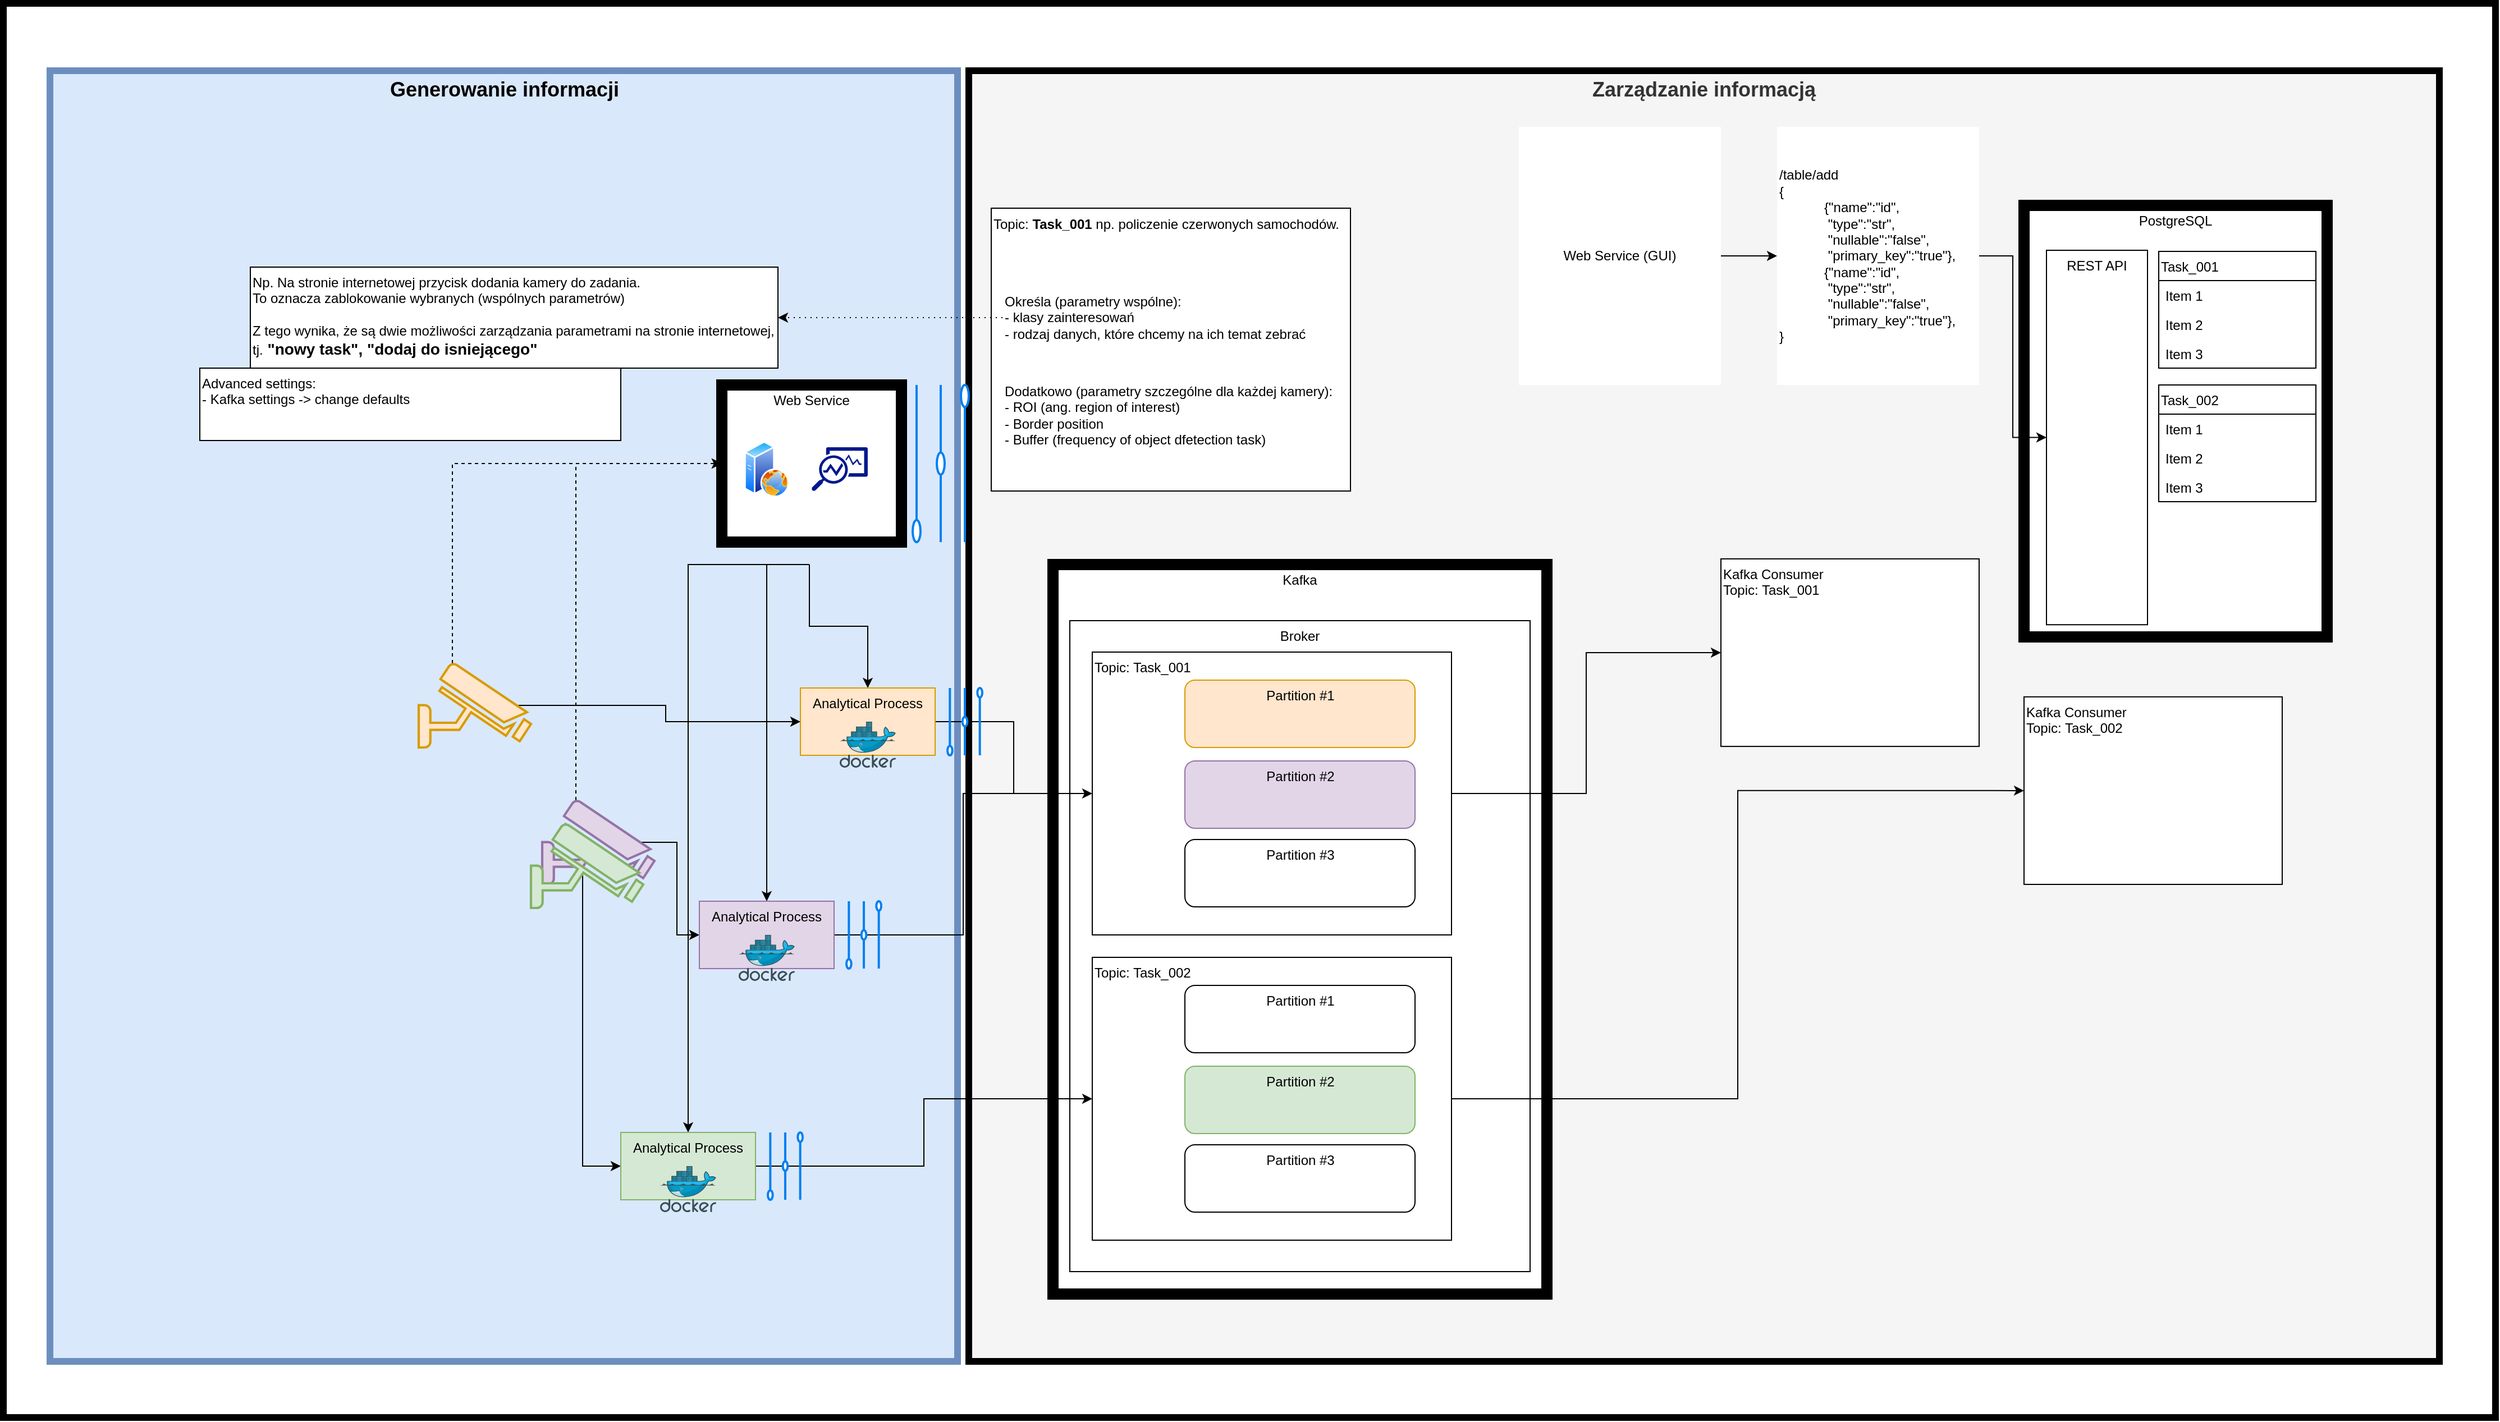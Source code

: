 <mxfile version="14.9.4" type="device"><diagram id="m31JHLI3Qw4AlTq-9Hac" name="Page-1"><mxGraphModel dx="2198" dy="1159" grid="1" gridSize="10" guides="1" tooltips="1" connect="1" arrows="1" fold="1" page="0" pageScale="1" pageWidth="850" pageHeight="1100" math="0" shadow="0"><root><mxCell id="0"/><mxCell id="1" parent="0"/><mxCell id="kLulCVBrWSz6s6NJLmIH-80" value="" style="rounded=0;whiteSpace=wrap;html=1;fontColor=#FF0000;strokeColor=#000000;strokeWidth=6;fillColor=#ffffff;align=left;verticalAlign=top;" parent="1" vertex="1"><mxGeometry x="-670" width="2220" height="1260" as="geometry"/></mxCell><mxCell id="kLulCVBrWSz6s6NJLmIH-81" value="&lt;font style=&quot;font-size: 18px&quot;&gt;&lt;b&gt;Generowanie informacji&lt;/b&gt;&lt;/font&gt;" style="rounded=0;whiteSpace=wrap;html=1;strokeWidth=6;fillColor=#dae8fc;align=center;verticalAlign=top;strokeColor=#6c8ebf;" parent="1" vertex="1"><mxGeometry x="-628.5" y="60" width="808.5" height="1150" as="geometry"/></mxCell><mxCell id="kLulCVBrWSz6s6NJLmIH-76" value="&lt;font style=&quot;font-size: 18px&quot;&gt;&lt;b&gt;Zarządzanie informacją&lt;/b&gt;&lt;/font&gt;" style="rounded=0;whiteSpace=wrap;html=1;fontColor=#333333;strokeWidth=6;fillColor=#f5f5f5;align=center;verticalAlign=top;" parent="1" vertex="1"><mxGeometry x="190" y="60" width="1310" height="1150" as="geometry"/></mxCell><mxCell id="kLulCVBrWSz6s6NJLmIH-1" value="Kafka" style="rounded=0;whiteSpace=wrap;html=1;verticalAlign=top;strokeWidth=10;" parent="1" vertex="1"><mxGeometry x="265" y="500" width="440" height="650" as="geometry"/></mxCell><mxCell id="kLulCVBrWSz6s6NJLmIH-2" value="PostgreSQL" style="rounded=0;whiteSpace=wrap;html=1;verticalAlign=top;strokeWidth=10;" parent="1" vertex="1"><mxGeometry x="1130" y="180" width="270" height="384.5" as="geometry"/></mxCell><mxCell id="kLulCVBrWSz6s6NJLmIH-3" value="Web Service" style="rounded=0;whiteSpace=wrap;html=1;verticalAlign=top;strokeWidth=10;" parent="1" vertex="1"><mxGeometry x="-30" y="340" width="160" height="140" as="geometry"/></mxCell><mxCell id="kLulCVBrWSz6s6NJLmIH-4" value="" style="aspect=fixed;perimeter=ellipsePerimeter;html=1;align=center;shadow=0;dashed=0;spacingTop=3;image;image=img/lib/active_directory/web_server.svg;" parent="1" vertex="1"><mxGeometry x="-10" y="390" width="40" height="50" as="geometry"/></mxCell><mxCell id="kLulCVBrWSz6s6NJLmIH-5" value="" style="aspect=fixed;pointerEvents=1;shadow=0;dashed=0;html=1;strokeColor=none;labelPosition=center;verticalLabelPosition=bottom;verticalAlign=top;align=center;fillColor=#00188D;shape=mxgraph.mscae.enterprise.monitor_running_apps" parent="1" vertex="1"><mxGeometry x="50" y="395.5" width="50" height="39" as="geometry"/></mxCell><mxCell id="kLulCVBrWSz6s6NJLmIH-34" style="edgeStyle=orthogonalEdgeStyle;rounded=0;orthogonalLoop=1;jettySize=auto;html=1;exitX=0.5;exitY=1;exitDx=0;exitDy=0;entryX=0.5;entryY=0;entryDx=0;entryDy=0;fontColor=#FF0000;" parent="1" source="kLulCVBrWSz6s6NJLmIH-6" target="kLulCVBrWSz6s6NJLmIH-7" edge="1"><mxGeometry relative="1" as="geometry"/></mxCell><mxCell id="kLulCVBrWSz6s6NJLmIH-35" style="edgeStyle=orthogonalEdgeStyle;rounded=0;orthogonalLoop=1;jettySize=auto;html=1;exitX=0.5;exitY=1;exitDx=0;exitDy=0;fontColor=#FF0000;" parent="1" source="kLulCVBrWSz6s6NJLmIH-6" target="kLulCVBrWSz6s6NJLmIH-27" edge="1"><mxGeometry relative="1" as="geometry"><Array as="points"><mxPoint x="10" y="500"/></Array></mxGeometry></mxCell><mxCell id="kLulCVBrWSz6s6NJLmIH-57" style="edgeStyle=orthogonalEdgeStyle;rounded=0;orthogonalLoop=1;jettySize=auto;html=1;exitX=0.5;exitY=1;exitDx=0;exitDy=0;fontColor=#FF0000;" parent="1" source="kLulCVBrWSz6s6NJLmIH-6" target="kLulCVBrWSz6s6NJLmIH-53" edge="1"><mxGeometry relative="1" as="geometry"><Array as="points"><mxPoint x="-60" y="500"/></Array></mxGeometry></mxCell><mxCell id="kLulCVBrWSz6s6NJLmIH-6" value="" style="shape=image;html=1;verticalAlign=top;verticalLabelPosition=bottom;labelBackgroundColor=#ffffff;imageAspect=0;aspect=fixed;image=https://cdn4.iconfinder.com/data/icons/6x16-free-application-icons/16/OK.png" parent="1" vertex="1"><mxGeometry x="30" y="464" width="36" height="36" as="geometry"/></mxCell><mxCell id="kLulCVBrWSz6s6NJLmIH-43" style="edgeStyle=orthogonalEdgeStyle;rounded=0;orthogonalLoop=1;jettySize=auto;html=1;exitX=1;exitY=0.5;exitDx=0;exitDy=0;fontColor=#FF0000;" parent="1" source="kLulCVBrWSz6s6NJLmIH-7" target="kLulCVBrWSz6s6NJLmIH-22" edge="1"><mxGeometry relative="1" as="geometry"/></mxCell><mxCell id="kLulCVBrWSz6s6NJLmIH-7" value="Analytical Process" style="rounded=0;whiteSpace=wrap;html=1;verticalAlign=top;fillColor=#ffe6cc;strokeColor=#d79b00;" parent="1" vertex="1"><mxGeometry x="40" y="610" width="120" height="60" as="geometry"/></mxCell><mxCell id="kLulCVBrWSz6s6NJLmIH-8" value="" style="shape=image;html=1;verticalAlign=top;verticalLabelPosition=bottom;labelBackgroundColor=#ffffff;imageAspect=0;aspect=fixed;image=https://cdn1.iconfinder.com/data/icons/jumpicon-basic-ui-line-1/32/-_Gear-Settings-Setting-Wheel--128.png" parent="1" vertex="1"><mxGeometry x="92" y="520" width="69" height="69" as="geometry"/></mxCell><mxCell id="kLulCVBrWSz6s6NJLmIH-10" value="" style="shape=image;html=1;verticalAlign=top;verticalLabelPosition=bottom;labelBackgroundColor=#ffffff;imageAspect=0;aspect=fixed;image=https://cdn1.iconfinder.com/data/icons/jumpicon-basic-ui-line-1/32/-_Gear-Settings-Setting-Wheel--128.png" parent="1" vertex="1"><mxGeometry x="132" y="559" width="39" height="39" as="geometry"/></mxCell><mxCell id="kLulCVBrWSz6s6NJLmIH-11" value="" style="aspect=fixed;html=1;points=[];align=center;image;fontSize=12;image=img/lib/mscae/Docker.svg;" parent="1" vertex="1"><mxGeometry x="75" y="640" width="50" height="41" as="geometry"/></mxCell><mxCell id="kLulCVBrWSz6s6NJLmIH-12" value="" style="html=1;verticalLabelPosition=bottom;align=center;labelBackgroundColor=#ffffff;verticalAlign=top;strokeWidth=2;strokeColor=#0080F0;shadow=0;dashed=0;shape=mxgraph.ios7.icons.volume;pointerEvents=1" parent="1" vertex="1"><mxGeometry x="140" y="340" width="50" height="140" as="geometry"/></mxCell><mxCell id="kLulCVBrWSz6s6NJLmIH-13" value="" style="html=1;verticalLabelPosition=bottom;align=center;labelBackgroundColor=#ffffff;verticalAlign=top;strokeWidth=2;strokeColor=#0080F0;shadow=0;dashed=0;shape=mxgraph.ios7.icons.volume;pointerEvents=1" parent="1" vertex="1"><mxGeometry x="171" y="610" width="31" height="60" as="geometry"/></mxCell><mxCell id="kLulCVBrWSz6s6NJLmIH-18" value="Broker" style="rounded=0;whiteSpace=wrap;html=1;verticalAlign=top;" parent="1" vertex="1"><mxGeometry x="280" y="550" width="410" height="580" as="geometry"/></mxCell><mxCell id="kLulCVBrWSz6s6NJLmIH-48" style="edgeStyle=orthogonalEdgeStyle;rounded=0;orthogonalLoop=1;jettySize=auto;html=1;exitX=1;exitY=0.5;exitDx=0;exitDy=0;entryX=0;entryY=0.5;entryDx=0;entryDy=0;fontColor=#FF0000;" parent="1" source="kLulCVBrWSz6s6NJLmIH-22" target="kLulCVBrWSz6s6NJLmIH-47" edge="1"><mxGeometry relative="1" as="geometry"/></mxCell><mxCell id="kLulCVBrWSz6s6NJLmIH-22" value="Topic: Task_001" style="rounded=0;whiteSpace=wrap;verticalAlign=top;align=left;html=1;" parent="1" vertex="1"><mxGeometry x="300" y="578" width="320" height="252" as="geometry"/></mxCell><mxCell id="kLulCVBrWSz6s6NJLmIH-19" value="Partition #1" style="rounded=1;whiteSpace=wrap;html=1;verticalAlign=top;fillColor=#ffe6cc;strokeColor=#d79b00;" parent="1" vertex="1"><mxGeometry x="382.5" y="603" width="205" height="60" as="geometry"/></mxCell><mxCell id="kLulCVBrWSz6s6NJLmIH-20" value="Partition #2" style="rounded=1;whiteSpace=wrap;html=1;verticalAlign=top;fillColor=#e1d5e7;strokeColor=#9673a6;" parent="1" vertex="1"><mxGeometry x="382.5" y="675" width="205" height="60" as="geometry"/></mxCell><mxCell id="kLulCVBrWSz6s6NJLmIH-21" value="Partition #3" style="rounded=1;whiteSpace=wrap;html=1;verticalAlign=top;" parent="1" vertex="1"><mxGeometry x="382.5" y="745" width="205" height="60" as="geometry"/></mxCell><mxCell id="kLulCVBrWSz6s6NJLmIH-25" style="edgeStyle=orthogonalEdgeStyle;rounded=0;orthogonalLoop=1;jettySize=auto;html=1;exitX=0.3;exitY=0;exitDx=0;exitDy=0;exitPerimeter=0;entryX=0;entryY=0.5;entryDx=0;entryDy=0;fontColor=#FF0000;dashed=1;" parent="1" source="kLulCVBrWSz6s6NJLmIH-23" target="kLulCVBrWSz6s6NJLmIH-3" edge="1"><mxGeometry relative="1" as="geometry"/></mxCell><mxCell id="kLulCVBrWSz6s6NJLmIH-36" style="edgeStyle=orthogonalEdgeStyle;rounded=0;orthogonalLoop=1;jettySize=auto;html=1;exitX=0.88;exitY=0.5;exitDx=0;exitDy=0;exitPerimeter=0;entryX=0;entryY=0.5;entryDx=0;entryDy=0;fontColor=#FF0000;" parent="1" source="kLulCVBrWSz6s6NJLmIH-23" target="kLulCVBrWSz6s6NJLmIH-7" edge="1"><mxGeometry relative="1" as="geometry"/></mxCell><mxCell id="kLulCVBrWSz6s6NJLmIH-23" value="" style="verticalAlign=top;verticalLabelPosition=bottom;labelPosition=center;align=center;html=1;outlineConnect=0;fillColor=#ffe6cc;strokeColor=#d79b00;gradientDirection=north;strokeWidth=2;shape=mxgraph.networks.security_camera;" parent="1" vertex="1"><mxGeometry x="-300" y="588" width="100" height="75" as="geometry"/></mxCell><mxCell id="kLulCVBrWSz6s6NJLmIH-26" style="edgeStyle=orthogonalEdgeStyle;rounded=0;orthogonalLoop=1;jettySize=auto;html=1;exitX=0.3;exitY=0;exitDx=0;exitDy=0;exitPerimeter=0;entryX=0;entryY=0.5;entryDx=0;entryDy=0;fontColor=#FF0000;dashed=1;" parent="1" source="kLulCVBrWSz6s6NJLmIH-24" target="kLulCVBrWSz6s6NJLmIH-3" edge="1"><mxGeometry relative="1" as="geometry"/></mxCell><mxCell id="kLulCVBrWSz6s6NJLmIH-37" style="edgeStyle=orthogonalEdgeStyle;rounded=0;orthogonalLoop=1;jettySize=auto;html=1;exitX=0.88;exitY=0.5;exitDx=0;exitDy=0;exitPerimeter=0;entryX=0;entryY=0.5;entryDx=0;entryDy=0;fontColor=#FF0000;" parent="1" source="kLulCVBrWSz6s6NJLmIH-24" target="kLulCVBrWSz6s6NJLmIH-27" edge="1"><mxGeometry relative="1" as="geometry"/></mxCell><mxCell id="kLulCVBrWSz6s6NJLmIH-58" style="edgeStyle=orthogonalEdgeStyle;rounded=0;orthogonalLoop=1;jettySize=auto;html=1;exitX=0.36;exitY=0.79;exitDx=0;exitDy=0;exitPerimeter=0;entryX=0;entryY=0.5;entryDx=0;entryDy=0;fontColor=#FF0000;" parent="1" source="kLulCVBrWSz6s6NJLmIH-24" target="kLulCVBrWSz6s6NJLmIH-53" edge="1"><mxGeometry relative="1" as="geometry"/></mxCell><mxCell id="kLulCVBrWSz6s6NJLmIH-24" value="" style="verticalAlign=top;verticalLabelPosition=bottom;labelPosition=center;align=center;html=1;outlineConnect=0;fillColor=#e1d5e7;strokeColor=#9673a6;gradientDirection=north;strokeWidth=2;shape=mxgraph.networks.security_camera;" parent="1" vertex="1"><mxGeometry x="-190" y="710" width="100" height="75" as="geometry"/></mxCell><mxCell id="kLulCVBrWSz6s6NJLmIH-44" style="edgeStyle=orthogonalEdgeStyle;rounded=0;orthogonalLoop=1;jettySize=auto;html=1;exitX=1;exitY=0.5;exitDx=0;exitDy=0;fontColor=#FF0000;" parent="1" source="kLulCVBrWSz6s6NJLmIH-27" target="kLulCVBrWSz6s6NJLmIH-22" edge="1"><mxGeometry relative="1" as="geometry"/></mxCell><mxCell id="kLulCVBrWSz6s6NJLmIH-27" value="Analytical Process" style="rounded=0;whiteSpace=wrap;html=1;verticalAlign=top;fillColor=#e1d5e7;strokeColor=#9673a6;" parent="1" vertex="1"><mxGeometry x="-50" y="800" width="120" height="60" as="geometry"/></mxCell><mxCell id="kLulCVBrWSz6s6NJLmIH-28" value="" style="shape=image;html=1;verticalAlign=top;verticalLabelPosition=bottom;labelBackgroundColor=#ffffff;imageAspect=0;aspect=fixed;image=https://cdn1.iconfinder.com/data/icons/jumpicon-basic-ui-line-1/32/-_Gear-Settings-Setting-Wheel--128.png" parent="1" vertex="1"><mxGeometry x="2" y="710" width="69" height="69" as="geometry"/></mxCell><mxCell id="kLulCVBrWSz6s6NJLmIH-29" value="" style="shape=image;html=1;verticalAlign=top;verticalLabelPosition=bottom;labelBackgroundColor=#ffffff;imageAspect=0;aspect=fixed;image=https://cdn1.iconfinder.com/data/icons/jumpicon-basic-ui-line-1/32/-_Gear-Settings-Setting-Wheel--128.png" parent="1" vertex="1"><mxGeometry x="42" y="749" width="39" height="39" as="geometry"/></mxCell><mxCell id="kLulCVBrWSz6s6NJLmIH-30" value="" style="aspect=fixed;html=1;points=[];align=center;image;fontSize=12;image=img/lib/mscae/Docker.svg;" parent="1" vertex="1"><mxGeometry x="-15" y="830" width="50" height="41" as="geometry"/></mxCell><mxCell id="kLulCVBrWSz6s6NJLmIH-31" value="" style="html=1;verticalLabelPosition=bottom;align=center;labelBackgroundColor=#ffffff;verticalAlign=top;strokeWidth=2;strokeColor=#0080F0;shadow=0;dashed=0;shape=mxgraph.ios7.icons.volume;pointerEvents=1" parent="1" vertex="1"><mxGeometry x="81" y="800" width="31" height="60" as="geometry"/></mxCell><mxCell id="kLulCVBrWSz6s6NJLmIH-38" value="Topic: &lt;b&gt;Task_001&lt;/b&gt; np. policzenie czerwonych samochodów." style="rounded=0;whiteSpace=wrap;verticalAlign=top;align=left;html=1;" parent="1" vertex="1"><mxGeometry x="210" y="182.5" width="320" height="252" as="geometry"/></mxCell><mxCell id="kLulCVBrWSz6s6NJLmIH-42" style="edgeStyle=orthogonalEdgeStyle;rounded=0;orthogonalLoop=1;jettySize=auto;html=1;exitX=0;exitY=0.5;exitDx=0;exitDy=0;entryX=1;entryY=0.5;entryDx=0;entryDy=0;fontColor=#FF0000;dashed=1;dashPattern=1 4;" parent="1" source="kLulCVBrWSz6s6NJLmIH-39" target="kLulCVBrWSz6s6NJLmIH-41" edge="1"><mxGeometry relative="1" as="geometry"/></mxCell><mxCell id="kLulCVBrWSz6s6NJLmIH-39" value="Określa (parametry wspólne):&lt;br&gt;- klasy zainteresowań&lt;br&gt;- rodzaj danych, które chcemy na ich temat zebrać" style="text;html=1;align=left;verticalAlign=middle;whiteSpace=wrap;rounded=0;" parent="1" vertex="1"><mxGeometry x="220" y="220" width="300" height="120" as="geometry"/></mxCell><mxCell id="kLulCVBrWSz6s6NJLmIH-40" value="Dodatkowo (parametry szczególne dla każdej kamery):&lt;br&gt;- ROI (ang. region of interest)&lt;br&gt;- Border position&lt;br&gt;- Buffer (frequency of object dfetection task)" style="text;html=1;align=left;verticalAlign=middle;whiteSpace=wrap;rounded=0;" parent="1" vertex="1"><mxGeometry x="220" y="314.5" width="300" height="105.5" as="geometry"/></mxCell><mxCell id="kLulCVBrWSz6s6NJLmIH-41" value="Np. Na stronie internetowej przycisk dodania kamery do zadania.&lt;br&gt;To oznacza zablokowanie wybranych (wspólnych parametrów)&lt;br&gt;&lt;br&gt;Z tego wynika, że są dwie możliwości zarządzania parametrami na stronie internetowej, &lt;br&gt;tj.&lt;b&gt;&lt;font style=&quot;font-size: 14px&quot;&gt; &quot;nowy task&quot;, &quot;dodaj do isniejącego&quot;&lt;/font&gt;&lt;/b&gt;" style="rounded=0;whiteSpace=wrap;html=1;align=left;verticalAlign=top;" parent="1" vertex="1"><mxGeometry x="-450" y="235" width="470" height="90" as="geometry"/></mxCell><mxCell id="kLulCVBrWSz6s6NJLmIH-47" value="Kafka Consumer&lt;br&gt;Topic: Task_001" style="rounded=0;whiteSpace=wrap;html=1;strokeWidth=1;align=left;verticalAlign=top;" parent="1" vertex="1"><mxGeometry x="860" y="494.94" width="230" height="167.12" as="geometry"/></mxCell><mxCell id="kLulCVBrWSz6s6NJLmIH-63" style="edgeStyle=orthogonalEdgeStyle;rounded=0;orthogonalLoop=1;jettySize=auto;html=1;exitX=1;exitY=0.5;exitDx=0;exitDy=0;entryX=0;entryY=0.5;entryDx=0;entryDy=0;fontColor=#FF0000;" parent="1" source="kLulCVBrWSz6s6NJLmIH-49" target="kLulCVBrWSz6s6NJLmIH-62" edge="1"><mxGeometry relative="1" as="geometry"/></mxCell><mxCell id="kLulCVBrWSz6s6NJLmIH-49" value="Topic: Task_002" style="rounded=0;whiteSpace=wrap;verticalAlign=top;align=left;html=1;" parent="1" vertex="1"><mxGeometry x="300" y="850" width="320" height="252" as="geometry"/></mxCell><mxCell id="kLulCVBrWSz6s6NJLmIH-50" value="Partition #1" style="rounded=1;whiteSpace=wrap;html=1;verticalAlign=top;" parent="1" vertex="1"><mxGeometry x="382.5" y="875" width="205" height="60" as="geometry"/></mxCell><mxCell id="kLulCVBrWSz6s6NJLmIH-51" value="Partition #2" style="rounded=1;whiteSpace=wrap;html=1;verticalAlign=top;fillColor=#d5e8d4;strokeColor=#82b366;" parent="1" vertex="1"><mxGeometry x="382.5" y="947" width="205" height="60" as="geometry"/></mxCell><mxCell id="kLulCVBrWSz6s6NJLmIH-52" value="Partition #3" style="rounded=1;whiteSpace=wrap;html=1;verticalAlign=top;" parent="1" vertex="1"><mxGeometry x="382.5" y="1017" width="205" height="60" as="geometry"/></mxCell><mxCell id="kLulCVBrWSz6s6NJLmIH-59" style="edgeStyle=orthogonalEdgeStyle;rounded=0;orthogonalLoop=1;jettySize=auto;html=1;exitX=1;exitY=0.5;exitDx=0;exitDy=0;entryX=0;entryY=0.5;entryDx=0;entryDy=0;fontColor=#FF0000;" parent="1" source="kLulCVBrWSz6s6NJLmIH-53" target="kLulCVBrWSz6s6NJLmIH-49" edge="1"><mxGeometry relative="1" as="geometry"/></mxCell><mxCell id="kLulCVBrWSz6s6NJLmIH-53" value="Analytical Process" style="rounded=0;whiteSpace=wrap;html=1;verticalAlign=top;fillColor=#d5e8d4;strokeColor=#82b366;" parent="1" vertex="1"><mxGeometry x="-120" y="1006" width="120" height="60" as="geometry"/></mxCell><mxCell id="kLulCVBrWSz6s6NJLmIH-54" value="" style="shape=image;html=1;verticalAlign=top;verticalLabelPosition=bottom;labelBackgroundColor=#ffffff;imageAspect=0;aspect=fixed;image=https://cdn1.iconfinder.com/data/icons/jumpicon-basic-ui-line-1/32/-_Gear-Settings-Setting-Wheel--128.png" parent="1" vertex="1"><mxGeometry x="-68" y="916" width="69" height="69" as="geometry"/></mxCell><mxCell id="kLulCVBrWSz6s6NJLmIH-55" value="" style="aspect=fixed;html=1;points=[];align=center;image;fontSize=12;image=img/lib/mscae/Docker.svg;" parent="1" vertex="1"><mxGeometry x="-85" y="1036" width="50" height="41" as="geometry"/></mxCell><mxCell id="kLulCVBrWSz6s6NJLmIH-56" value="" style="html=1;verticalLabelPosition=bottom;align=center;labelBackgroundColor=#ffffff;verticalAlign=top;strokeWidth=2;strokeColor=#0080F0;shadow=0;dashed=0;shape=mxgraph.ios7.icons.volume;pointerEvents=1" parent="1" vertex="1"><mxGeometry x="11" y="1006" width="31" height="60" as="geometry"/></mxCell><mxCell id="kLulCVBrWSz6s6NJLmIH-60" value="" style="shape=image;html=1;verticalAlign=top;verticalLabelPosition=bottom;labelBackgroundColor=#ffffff;imageAspect=0;aspect=fixed;image=https://cdn1.iconfinder.com/data/icons/jumpicon-basic-ui-line-1/32/-_Gear-Settings-Setting-Wheel--128.png" parent="1" vertex="1"><mxGeometry x="-28" y="957.5" width="39" height="39" as="geometry"/></mxCell><mxCell id="kLulCVBrWSz6s6NJLmIH-61" value="" style="verticalAlign=top;verticalLabelPosition=bottom;labelPosition=center;align=center;html=1;outlineConnect=0;fillColor=#d5e8d4;strokeColor=#82b366;gradientDirection=north;strokeWidth=2;shape=mxgraph.networks.security_camera;" parent="1" vertex="1"><mxGeometry x="-200" y="731" width="100" height="75" as="geometry"/></mxCell><mxCell id="kLulCVBrWSz6s6NJLmIH-62" value="Kafka Consumer&lt;br&gt;Topic: Task_002" style="rounded=0;whiteSpace=wrap;html=1;strokeWidth=1;align=left;verticalAlign=top;" parent="1" vertex="1"><mxGeometry x="1130" y="617.88" width="230" height="167.12" as="geometry"/></mxCell><mxCell id="kLulCVBrWSz6s6NJLmIH-64" value="REST API" style="rounded=0;whiteSpace=wrap;html=1;strokeWidth=1;align=center;verticalAlign=top;" parent="1" vertex="1"><mxGeometry x="1150" y="220" width="90" height="333.62" as="geometry"/></mxCell><mxCell id="kLulCVBrWSz6s6NJLmIH-65" value="Advanced settings: &lt;br&gt;- Kafka settings -&amp;gt; change defaults" style="rounded=0;whiteSpace=wrap;html=1;align=left;verticalAlign=top;" parent="1" vertex="1"><mxGeometry x="-495" y="325" width="375" height="64.5" as="geometry"/></mxCell><mxCell id="kLulCVBrWSz6s6NJLmIH-67" value="&lt;font color=&quot;#000000&quot;&gt;Task_001&lt;/font&gt;" style="swimlane;fontStyle=0;childLayout=stackLayout;horizontal=1;startSize=26;horizontalStack=0;resizeParent=1;resizeParentMax=0;resizeLast=0;collapsible=1;marginBottom=0;fontColor=#FF0000;strokeColor=#000000;strokeWidth=1;align=left;verticalAlign=top;html=1;" parent="1" vertex="1"><mxGeometry x="1250" y="221" width="140" height="104" as="geometry"/></mxCell><mxCell id="kLulCVBrWSz6s6NJLmIH-68" value="Item 1" style="text;strokeColor=none;fillColor=none;align=left;verticalAlign=top;spacingLeft=4;spacingRight=4;overflow=hidden;rotatable=0;points=[[0,0.5],[1,0.5]];portConstraint=eastwest;" parent="kLulCVBrWSz6s6NJLmIH-67" vertex="1"><mxGeometry y="26" width="140" height="26" as="geometry"/></mxCell><mxCell id="kLulCVBrWSz6s6NJLmIH-69" value="Item 2" style="text;strokeColor=none;fillColor=none;align=left;verticalAlign=top;spacingLeft=4;spacingRight=4;overflow=hidden;rotatable=0;points=[[0,0.5],[1,0.5]];portConstraint=eastwest;" parent="kLulCVBrWSz6s6NJLmIH-67" vertex="1"><mxGeometry y="52" width="140" height="26" as="geometry"/></mxCell><mxCell id="kLulCVBrWSz6s6NJLmIH-70" value="Item 3" style="text;strokeColor=none;fillColor=none;align=left;verticalAlign=top;spacingLeft=4;spacingRight=4;overflow=hidden;rotatable=0;points=[[0,0.5],[1,0.5]];portConstraint=eastwest;" parent="kLulCVBrWSz6s6NJLmIH-67" vertex="1"><mxGeometry y="78" width="140" height="26" as="geometry"/></mxCell><mxCell id="kLulCVBrWSz6s6NJLmIH-71" value="&lt;font color=&quot;#000000&quot;&gt;Task_002&lt;/font&gt;" style="swimlane;fontStyle=0;childLayout=stackLayout;horizontal=1;startSize=26;horizontalStack=0;resizeParent=1;resizeParentMax=0;resizeLast=0;collapsible=1;marginBottom=0;fontColor=#FF0000;strokeColor=#000000;strokeWidth=1;align=left;verticalAlign=top;html=1;" parent="1" vertex="1"><mxGeometry x="1250" y="340" width="140" height="104" as="geometry"/></mxCell><mxCell id="kLulCVBrWSz6s6NJLmIH-72" value="Item 1" style="text;strokeColor=none;fillColor=none;align=left;verticalAlign=top;spacingLeft=4;spacingRight=4;overflow=hidden;rotatable=0;points=[[0,0.5],[1,0.5]];portConstraint=eastwest;" parent="kLulCVBrWSz6s6NJLmIH-71" vertex="1"><mxGeometry y="26" width="140" height="26" as="geometry"/></mxCell><mxCell id="kLulCVBrWSz6s6NJLmIH-73" value="Item 2" style="text;strokeColor=none;fillColor=none;align=left;verticalAlign=top;spacingLeft=4;spacingRight=4;overflow=hidden;rotatable=0;points=[[0,0.5],[1,0.5]];portConstraint=eastwest;" parent="kLulCVBrWSz6s6NJLmIH-71" vertex="1"><mxGeometry y="52" width="140" height="26" as="geometry"/></mxCell><mxCell id="kLulCVBrWSz6s6NJLmIH-74" value="Item 3" style="text;strokeColor=none;fillColor=none;align=left;verticalAlign=top;spacingLeft=4;spacingRight=4;overflow=hidden;rotatable=0;points=[[0,0.5],[1,0.5]];portConstraint=eastwest;" parent="kLulCVBrWSz6s6NJLmIH-71" vertex="1"><mxGeometry y="78" width="140" height="26" as="geometry"/></mxCell><mxCell id="kLulCVBrWSz6s6NJLmIH-79" style="edgeStyle=orthogonalEdgeStyle;rounded=0;orthogonalLoop=1;jettySize=auto;html=1;exitX=1;exitY=0.5;exitDx=0;exitDy=0;fontColor=#FF0000;" parent="1" source="kLulCVBrWSz6s6NJLmIH-75" target="kLulCVBrWSz6s6NJLmIH-64" edge="1"><mxGeometry relative="1" as="geometry"/></mxCell><mxCell id="kLulCVBrWSz6s6NJLmIH-75" value="&lt;div&gt;&lt;span&gt;/table/add&lt;/span&gt;&lt;/div&gt;&lt;div&gt;&lt;span&gt;{&lt;/span&gt;&lt;/div&gt;&lt;blockquote style=&quot;margin: 0 0 0 40px ; border: none ; padding: 0px&quot;&gt;&lt;div&gt;&lt;span&gt;{&quot;name&quot;:&quot;id&quot;,&lt;/span&gt;&lt;/div&gt;&lt;div&gt;&lt;span&gt;&amp;nbsp;&quot;type&quot;:&quot;str&quot;,&lt;/span&gt;&lt;/div&gt;&lt;div&gt;&lt;span&gt;&amp;nbsp;&quot;nullable&quot;:&quot;false&quot;,&lt;/span&gt;&lt;/div&gt;&lt;div&gt;&amp;nbsp;&quot;primary_key&quot;:&quot;true&quot;&lt;span&gt;},&lt;/span&gt;&lt;/div&gt;&lt;/blockquote&gt;&lt;blockquote style=&quot;margin: 0 0 0 40px ; border: none ; padding: 0px&quot;&gt;&lt;div&gt;&lt;span&gt;{&quot;name&quot;:&quot;id&quot;,&lt;/span&gt;&lt;/div&gt;&lt;div&gt;&amp;nbsp;&quot;type&quot;:&quot;str&quot;,&lt;/div&gt;&lt;div&gt;&amp;nbsp;&quot;nullable&quot;:&quot;false&quot;,&lt;/div&gt;&lt;div&gt;&amp;nbsp;&quot;primary_key&quot;:&quot;true&quot;&lt;span&gt;},&lt;/span&gt;&lt;/div&gt;&lt;/blockquote&gt;&lt;div&gt;&lt;span&gt;}&lt;/span&gt;&lt;/div&gt;" style="text;html=1;align=left;verticalAlign=middle;whiteSpace=wrap;rounded=0;fillColor=#ffffff;" parent="1" vertex="1"><mxGeometry x="910" y="110" width="180" height="230" as="geometry"/></mxCell><mxCell id="kLulCVBrWSz6s6NJLmIH-78" style="edgeStyle=orthogonalEdgeStyle;rounded=0;orthogonalLoop=1;jettySize=auto;html=1;exitX=1;exitY=0.5;exitDx=0;exitDy=0;entryX=0;entryY=0.5;entryDx=0;entryDy=0;fontColor=#FF0000;" parent="1" source="kLulCVBrWSz6s6NJLmIH-77" target="kLulCVBrWSz6s6NJLmIH-75" edge="1"><mxGeometry relative="1" as="geometry"/></mxCell><mxCell id="kLulCVBrWSz6s6NJLmIH-77" value="&lt;div&gt;Web Service (GUI)&lt;/div&gt;" style="text;html=1;align=center;verticalAlign=middle;whiteSpace=wrap;rounded=0;fillColor=#ffffff;" parent="1" vertex="1"><mxGeometry x="680" y="110" width="180" height="230" as="geometry"/></mxCell></root></mxGraphModel></diagram></mxfile>